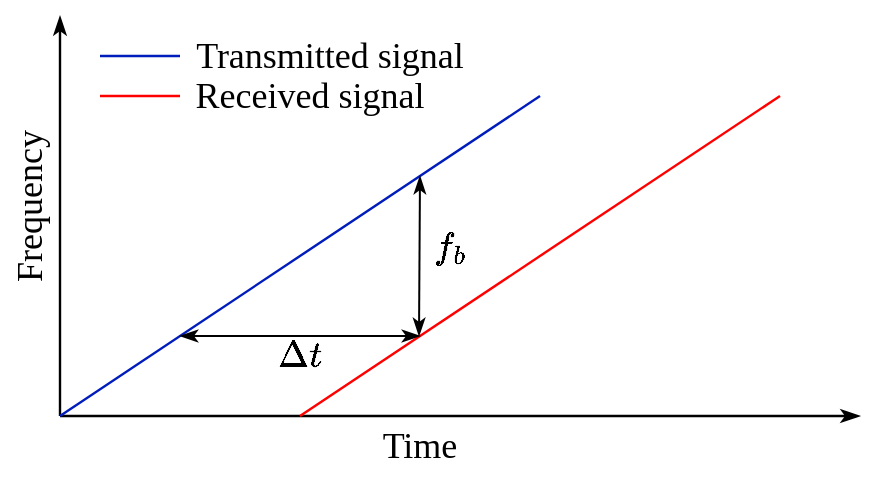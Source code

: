 <mxfile version="27.1.4">
  <diagram name="Page-1" id="hzQNiu2yaNHNc1C0LU1J">
    <mxGraphModel dx="2054" dy="1173" grid="1" gridSize="10" guides="1" tooltips="1" connect="1" arrows="1" fold="1" page="1" pageScale="1" pageWidth="850" pageHeight="1100" math="1" shadow="0">
      <root>
        <mxCell id="0" />
        <mxCell id="1" parent="0" />
        <mxCell id="4S3nyw_fa0lxDtIw3-Gl-1" value="" style="endArrow=classicThin;html=1;rounded=0;endFill=1;fontFamily=Times New Roman;fontSize=18;strokeWidth=1.2;" edge="1" parent="1">
          <mxGeometry width="50" height="50" relative="1" as="geometry">
            <mxPoint x="240" y="600" as="sourcePoint" />
            <mxPoint x="240" y="400" as="targetPoint" />
          </mxGeometry>
        </mxCell>
        <mxCell id="4S3nyw_fa0lxDtIw3-Gl-2" value="" style="endArrow=classicThin;html=1;rounded=0;endFill=1;fontFamily=Times New Roman;fontSize=18;strokeWidth=1.2;" edge="1" parent="1">
          <mxGeometry width="50" height="50" relative="1" as="geometry">
            <mxPoint x="240" y="600" as="sourcePoint" />
            <mxPoint x="640" y="600" as="targetPoint" />
          </mxGeometry>
        </mxCell>
        <mxCell id="4S3nyw_fa0lxDtIw3-Gl-3" value="" style="endArrow=none;html=1;rounded=0;fillColor=#0050ef;strokeColor=light-dark(#001DBC,#007FFF);fontFamily=Times New Roman;fontSize=18;strokeWidth=1.2;" edge="1" parent="1">
          <mxGeometry width="50" height="50" relative="1" as="geometry">
            <mxPoint x="240" y="600" as="sourcePoint" />
            <mxPoint x="480" y="440" as="targetPoint" />
          </mxGeometry>
        </mxCell>
        <mxCell id="4S3nyw_fa0lxDtIw3-Gl-4" value="" style="endArrow=none;html=1;rounded=0;fillColor=#e51400;strokeColor=light-dark(#FF0000,#FF0000);fontFamily=Times New Roman;fontSize=18;strokeWidth=1.2;curved=0;" edge="1" parent="1">
          <mxGeometry width="50" height="50" relative="1" as="geometry">
            <mxPoint x="360" y="600" as="sourcePoint" />
            <mxPoint x="600" y="440" as="targetPoint" />
          </mxGeometry>
        </mxCell>
        <mxCell id="4S3nyw_fa0lxDtIw3-Gl-5" value="" style="endArrow=classicThin;startArrow=classicThin;html=1;rounded=0;startFill=1;endFill=1;fontFamily=Times New Roman;fontSize=18;strokeWidth=1;" edge="1" parent="1">
          <mxGeometry width="50" height="50" relative="1" as="geometry">
            <mxPoint x="300" y="560" as="sourcePoint" />
            <mxPoint x="420" y="560" as="targetPoint" />
          </mxGeometry>
        </mxCell>
        <mxCell id="4S3nyw_fa0lxDtIw3-Gl-6" value="" style="endArrow=classicThin;startArrow=classicThin;html=1;rounded=0;endFill=1;startFill=1;endSize=6;jumpSize=6;targetPerimeterSpacing=0;sourcePerimeterSpacing=0;strokeWidth=1;fontFamily=Times New Roman;fontSize=18;" edge="1" parent="1">
          <mxGeometry width="50" height="50" relative="1" as="geometry">
            <mxPoint x="419.5" y="560" as="sourcePoint" />
            <mxPoint x="420" y="480" as="targetPoint" />
          </mxGeometry>
        </mxCell>
        <mxCell id="4S3nyw_fa0lxDtIw3-Gl-7" value="&lt;font&gt;Frequency&lt;/font&gt;" style="text;html=1;align=center;verticalAlign=middle;whiteSpace=wrap;rounded=0;rotation=-90;fontSize=18;fontFamily=Times New Roman;strokeWidth=2;" vertex="1" parent="1">
          <mxGeometry x="185" y="480" width="80" height="30" as="geometry" />
        </mxCell>
        <mxCell id="4S3nyw_fa0lxDtIw3-Gl-8" value="&lt;font&gt;Time&lt;/font&gt;" style="text;html=1;align=center;verticalAlign=middle;whiteSpace=wrap;rounded=0;fontFamily=Times New Roman;fontSize=18;strokeWidth=2;" vertex="1" parent="1">
          <mxGeometry x="390" y="600" width="60" height="30" as="geometry" />
        </mxCell>
        <mxCell id="4S3nyw_fa0lxDtIw3-Gl-9" value="&lt;font&gt;$$f_b$$&lt;/font&gt;" style="text;html=1;align=center;verticalAlign=middle;whiteSpace=wrap;rounded=0;fontSize=18;fontFamily=Times New Roman;strokeWidth=2;" vertex="1" parent="1">
          <mxGeometry x="425" y="500" width="20" height="30" as="geometry" />
        </mxCell>
        <mxCell id="4S3nyw_fa0lxDtIw3-Gl-10" value="&lt;font&gt;$$\Delta t$$&lt;/font&gt;" style="text;html=1;align=center;verticalAlign=middle;whiteSpace=wrap;rounded=0;fontSize=18;fontFamily=Times New Roman;strokeWidth=2;" vertex="1" parent="1">
          <mxGeometry x="330" y="560" width="60" height="20" as="geometry" />
        </mxCell>
        <mxCell id="4S3nyw_fa0lxDtIw3-Gl-13" value="" style="endArrow=none;html=1;rounded=0;fillColor=#e51400;strokeColor=light-dark(#FF0000,#FF0000);fontFamily=Times New Roman;fontSize=18;strokeWidth=1.2;curved=0;" edge="1" parent="1">
          <mxGeometry width="50" height="50" relative="1" as="geometry">
            <mxPoint x="260" y="440" as="sourcePoint" />
            <mxPoint x="300" y="440" as="targetPoint" />
          </mxGeometry>
        </mxCell>
        <mxCell id="4S3nyw_fa0lxDtIw3-Gl-14" value="" style="endArrow=none;html=1;rounded=0;fillColor=#0050ef;strokeColor=light-dark(#001DBC,#007FFF);fontFamily=Times New Roman;fontSize=18;strokeWidth=1.2;" edge="1" parent="1">
          <mxGeometry width="50" height="50" relative="1" as="geometry">
            <mxPoint x="260" y="420" as="sourcePoint" />
            <mxPoint x="300" y="420" as="targetPoint" />
          </mxGeometry>
        </mxCell>
        <mxCell id="4S3nyw_fa0lxDtIw3-Gl-15" value="&lt;font&gt;Transmitted signal&lt;/font&gt;" style="text;html=1;align=center;verticalAlign=middle;whiteSpace=wrap;rounded=0;fontSize=18;fontFamily=Times New Roman;strokeWidth=2;" vertex="1" parent="1">
          <mxGeometry x="300" y="410" width="150" height="20" as="geometry" />
        </mxCell>
        <mxCell id="4S3nyw_fa0lxDtIw3-Gl-16" value="&lt;font&gt;Received signal&lt;/font&gt;" style="text;html=1;align=center;verticalAlign=middle;whiteSpace=wrap;rounded=0;fontSize=18;fontFamily=Times New Roman;strokeWidth=2;" vertex="1" parent="1">
          <mxGeometry x="300" y="430" width="130" height="20" as="geometry" />
        </mxCell>
      </root>
    </mxGraphModel>
  </diagram>
</mxfile>
